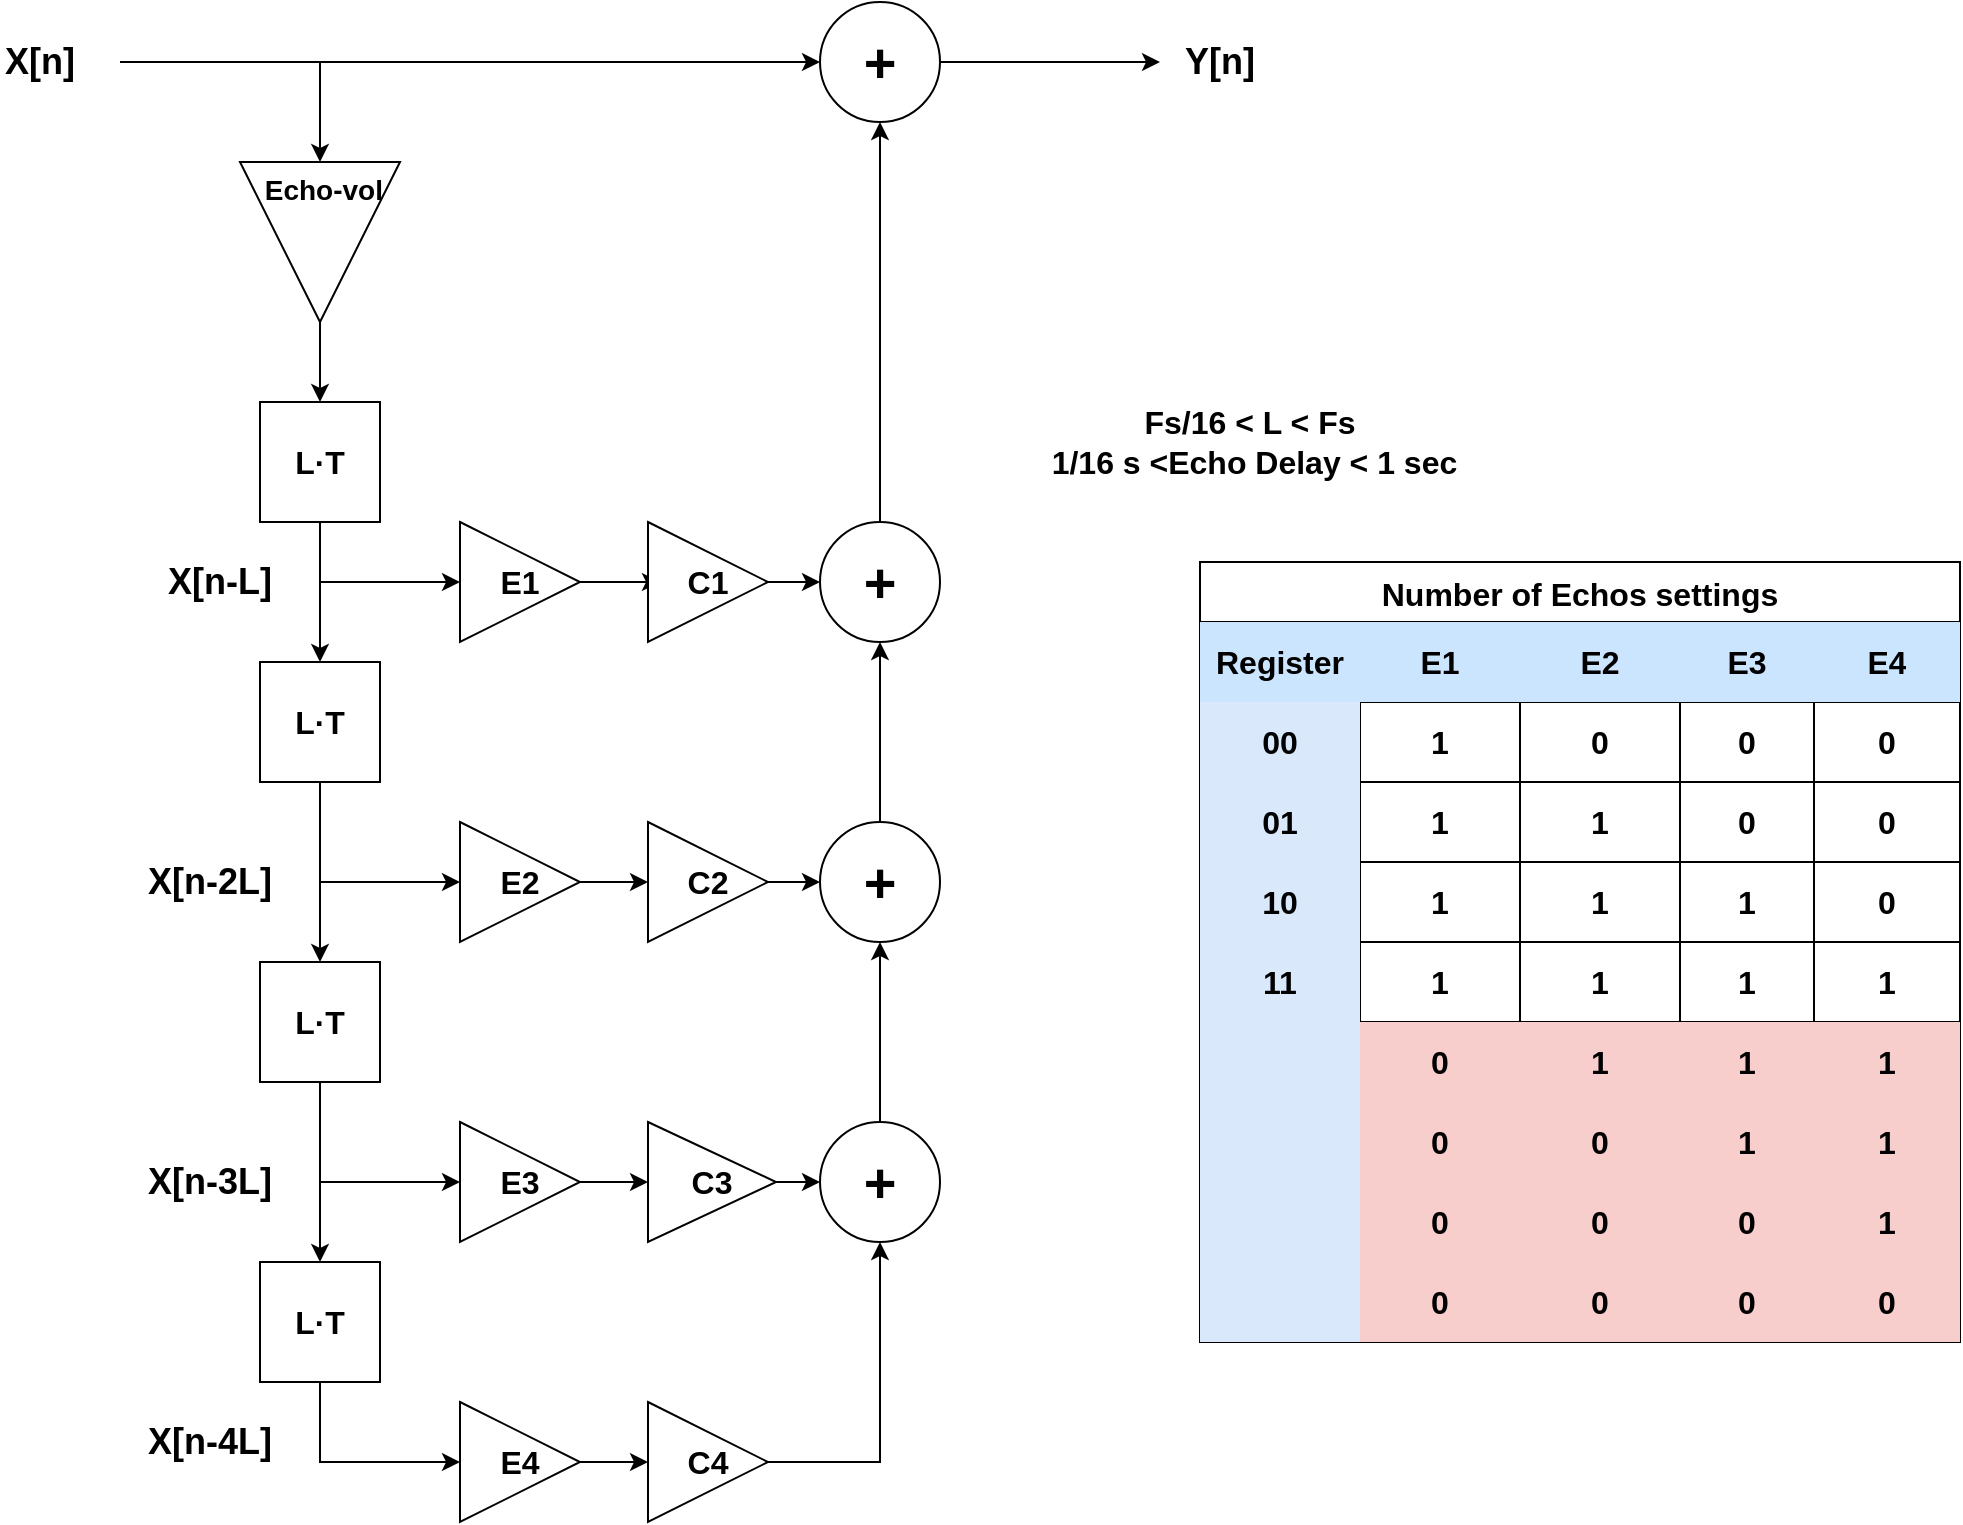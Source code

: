 <mxfile version="15.3.1" type="device"><diagram id="VnIHIbJdNDlb5q28wjiS" name="Page-1"><mxGraphModel dx="1550" dy="867" grid="1" gridSize="10" guides="1" tooltips="1" connect="1" arrows="1" fold="1" page="1" pageScale="1" pageWidth="827" pageHeight="1169" math="0" shadow="0"><root><mxCell id="0"/><mxCell id="1" parent="0"/><mxCell id="Xp1Jl2fDRsOg9faQuL6r-22" style="edgeStyle=orthogonalEdgeStyle;rounded=0;orthogonalLoop=1;jettySize=auto;html=1;exitX=0.5;exitY=1;exitDx=0;exitDy=0;entryX=0.5;entryY=0;entryDx=0;entryDy=0;" parent="1" source="Xp1Jl2fDRsOg9faQuL6r-1" target="Xp1Jl2fDRsOg9faQuL6r-8" edge="1"><mxGeometry relative="1" as="geometry"/></mxCell><mxCell id="Xp1Jl2fDRsOg9faQuL6r-1" value="&lt;b&gt;&lt;font style=&quot;font-size: 16px&quot;&gt;L·T&lt;/font&gt;&lt;/b&gt;" style="rounded=0;whiteSpace=wrap;html=1;" parent="1" vertex="1"><mxGeometry x="160" y="230" width="60" height="60" as="geometry"/></mxCell><mxCell id="Xp1Jl2fDRsOg9faQuL6r-39" style="edgeStyle=orthogonalEdgeStyle;rounded=0;orthogonalLoop=1;jettySize=auto;html=1;exitX=0.5;exitY=0;exitDx=0;exitDy=0;entryX=0.5;entryY=1;entryDx=0;entryDy=0;" parent="1" source="Xp1Jl2fDRsOg9faQuL6r-2" target="Xp1Jl2fDRsOg9faQuL6r-34" edge="1"><mxGeometry relative="1" as="geometry"/></mxCell><mxCell id="Xp1Jl2fDRsOg9faQuL6r-2" value="&lt;font style=&quot;font-size: 28px&quot;&gt;&lt;b&gt;+&lt;/b&gt;&lt;/font&gt;" style="ellipse;whiteSpace=wrap;html=1;aspect=fixed;" parent="1" vertex="1"><mxGeometry x="440" y="290" width="60" height="60" as="geometry"/></mxCell><mxCell id="Xp1Jl2fDRsOg9faQuL6r-6" style="edgeStyle=orthogonalEdgeStyle;rounded=0;orthogonalLoop=1;jettySize=auto;html=1;exitX=1;exitY=0.5;exitDx=0;exitDy=0;entryX=0.1;entryY=0.5;entryDx=0;entryDy=0;entryPerimeter=0;" parent="1" source="Xp1Jl2fDRsOg9faQuL6r-3" target="Xp1Jl2fDRsOg9faQuL6r-355" edge="1"><mxGeometry relative="1" as="geometry"/></mxCell><mxCell id="Xp1Jl2fDRsOg9faQuL6r-3" value="&lt;b&gt;&lt;font style=&quot;font-size: 16px&quot;&gt;E1&lt;/font&gt;&lt;/b&gt;" style="triangle;whiteSpace=wrap;html=1;" parent="1" vertex="1"><mxGeometry x="260" y="290" width="60" height="60" as="geometry"/></mxCell><mxCell id="Xp1Jl2fDRsOg9faQuL6r-26" style="edgeStyle=orthogonalEdgeStyle;rounded=0;orthogonalLoop=1;jettySize=auto;html=1;exitX=1;exitY=0.5;exitDx=0;exitDy=0;entryX=0.5;entryY=0;entryDx=0;entryDy=0;" parent="1" source="Xp1Jl2fDRsOg9faQuL6r-4" target="Xp1Jl2fDRsOg9faQuL6r-1" edge="1"><mxGeometry relative="1" as="geometry"/></mxCell><mxCell id="Xp1Jl2fDRsOg9faQuL6r-4" value="&lt;b&gt;&lt;font style=&quot;font-size: 14px&quot;&gt;&amp;nbsp;Echo-vol&lt;/font&gt;&lt;/b&gt;" style="triangle;whiteSpace=wrap;html=1;direction=south;labelPosition=center;verticalLabelPosition=top;align=center;verticalAlign=bottom;spacingTop=0;spacing=-23;" parent="1" vertex="1"><mxGeometry x="150" y="110" width="80" height="80" as="geometry"/></mxCell><mxCell id="Xp1Jl2fDRsOg9faQuL6r-23" style="edgeStyle=orthogonalEdgeStyle;rounded=0;orthogonalLoop=1;jettySize=auto;html=1;entryX=0.5;entryY=0;entryDx=0;entryDy=0;" parent="1" source="Xp1Jl2fDRsOg9faQuL6r-8" target="Xp1Jl2fDRsOg9faQuL6r-13" edge="1"><mxGeometry relative="1" as="geometry"/></mxCell><mxCell id="Xp1Jl2fDRsOg9faQuL6r-8" value="&lt;b&gt;&lt;font style=&quot;font-size: 16px&quot;&gt;L·T&lt;/font&gt;&lt;/b&gt;" style="rounded=0;whiteSpace=wrap;html=1;" parent="1" vertex="1"><mxGeometry x="160" y="360" width="60" height="60" as="geometry"/></mxCell><mxCell id="Xp1Jl2fDRsOg9faQuL6r-33" style="edgeStyle=orthogonalEdgeStyle;rounded=0;orthogonalLoop=1;jettySize=auto;html=1;exitX=0.5;exitY=0;exitDx=0;exitDy=0;entryX=0.5;entryY=1;entryDx=0;entryDy=0;" parent="1" source="Xp1Jl2fDRsOg9faQuL6r-9" target="Xp1Jl2fDRsOg9faQuL6r-2" edge="1"><mxGeometry relative="1" as="geometry"/></mxCell><mxCell id="Xp1Jl2fDRsOg9faQuL6r-9" value="&lt;font style=&quot;font-size: 28px&quot;&gt;&lt;b&gt;+&lt;/b&gt;&lt;/font&gt;" style="ellipse;whiteSpace=wrap;html=1;aspect=fixed;" parent="1" vertex="1"><mxGeometry x="440" y="440" width="60" height="60" as="geometry"/></mxCell><mxCell id="Xp1Jl2fDRsOg9faQuL6r-24" style="edgeStyle=orthogonalEdgeStyle;rounded=0;orthogonalLoop=1;jettySize=auto;html=1;" parent="1" source="Xp1Jl2fDRsOg9faQuL6r-13" target="Xp1Jl2fDRsOg9faQuL6r-18" edge="1"><mxGeometry relative="1" as="geometry"/></mxCell><mxCell id="Xp1Jl2fDRsOg9faQuL6r-13" value="&lt;b&gt;&lt;font style=&quot;font-size: 16px&quot;&gt;L·T&lt;/font&gt;&lt;/b&gt;" style="rounded=0;whiteSpace=wrap;html=1;" parent="1" vertex="1"><mxGeometry x="160" y="510" width="60" height="60" as="geometry"/></mxCell><mxCell id="Xp1Jl2fDRsOg9faQuL6r-32" style="edgeStyle=orthogonalEdgeStyle;rounded=0;orthogonalLoop=1;jettySize=auto;html=1;exitX=0.5;exitY=0;exitDx=0;exitDy=0;entryX=0.5;entryY=1;entryDx=0;entryDy=0;" parent="1" source="Xp1Jl2fDRsOg9faQuL6r-14" target="Xp1Jl2fDRsOg9faQuL6r-9" edge="1"><mxGeometry relative="1" as="geometry"/></mxCell><mxCell id="Xp1Jl2fDRsOg9faQuL6r-14" value="&lt;font style=&quot;font-size: 28px&quot;&gt;&lt;b&gt;+&lt;/b&gt;&lt;/font&gt;" style="ellipse;whiteSpace=wrap;html=1;aspect=fixed;" parent="1" vertex="1"><mxGeometry x="440" y="590" width="60" height="60" as="geometry"/></mxCell><mxCell id="Xp1Jl2fDRsOg9faQuL6r-18" value="&lt;b&gt;&lt;font style=&quot;font-size: 16px&quot;&gt;L·T&lt;/font&gt;&lt;/b&gt;" style="rounded=0;whiteSpace=wrap;html=1;" parent="1" vertex="1"><mxGeometry x="160" y="660" width="60" height="60" as="geometry"/></mxCell><mxCell id="Xp1Jl2fDRsOg9faQuL6r-366" value="" style="edgeStyle=orthogonalEdgeStyle;rounded=0;orthogonalLoop=1;jettySize=auto;html=1;fontSize=16;" parent="1" source="Xp1Jl2fDRsOg9faQuL6r-21" target="Xp1Jl2fDRsOg9faQuL6r-365" edge="1"><mxGeometry relative="1" as="geometry"/></mxCell><mxCell id="Xp1Jl2fDRsOg9faQuL6r-21" value="&lt;b&gt;&lt;font style=&quot;font-size: 16px&quot;&gt;E4&lt;/font&gt;&lt;/b&gt;" style="triangle;whiteSpace=wrap;html=1;" parent="1" vertex="1"><mxGeometry x="260" y="730" width="60" height="60" as="geometry"/></mxCell><mxCell id="Xp1Jl2fDRsOg9faQuL6r-27" value="" style="endArrow=classic;html=1;entryX=0;entryY=0.5;entryDx=0;entryDy=0;" parent="1" target="Xp1Jl2fDRsOg9faQuL6r-3" edge="1"><mxGeometry width="50" height="50" relative="1" as="geometry"><mxPoint x="190" y="320" as="sourcePoint"/><mxPoint x="280" y="310" as="targetPoint"/></mxGeometry></mxCell><mxCell id="Xp1Jl2fDRsOg9faQuL6r-28" value="" style="endArrow=classic;html=1;entryX=0;entryY=0.5;entryDx=0;entryDy=0;startArrow=none;" parent="1" source="Xp1Jl2fDRsOg9faQuL6r-11" edge="1"><mxGeometry width="50" height="50" relative="1" as="geometry"><mxPoint x="190" y="469.5" as="sourcePoint"/><mxPoint x="300" y="469.5" as="targetPoint"/></mxGeometry></mxCell><mxCell id="Xp1Jl2fDRsOg9faQuL6r-29" value="" style="endArrow=classic;html=1;entryX=0;entryY=0.5;entryDx=0;entryDy=0;startArrow=none;" parent="1" source="Xp1Jl2fDRsOg9faQuL6r-16" edge="1"><mxGeometry width="50" height="50" relative="1" as="geometry"><mxPoint x="190" y="619.5" as="sourcePoint"/><mxPoint x="300" y="619.5" as="targetPoint"/></mxGeometry></mxCell><mxCell id="Xp1Jl2fDRsOg9faQuL6r-30" value="" style="endArrow=classic;html=1;entryX=0;entryY=0.5;entryDx=0;entryDy=0;exitX=0.5;exitY=1;exitDx=0;exitDy=0;rounded=0;" parent="1" source="Xp1Jl2fDRsOg9faQuL6r-18" target="Xp1Jl2fDRsOg9faQuL6r-21" edge="1"><mxGeometry width="50" height="50" relative="1" as="geometry"><mxPoint x="190" y="730" as="sourcePoint"/><mxPoint x="300" y="760" as="targetPoint"/><Array as="points"><mxPoint x="190" y="760"/></Array></mxGeometry></mxCell><mxCell id="Xp1Jl2fDRsOg9faQuL6r-40" style="edgeStyle=orthogonalEdgeStyle;rounded=0;orthogonalLoop=1;jettySize=auto;html=1;exitX=1;exitY=0.5;exitDx=0;exitDy=0;" parent="1" source="Xp1Jl2fDRsOg9faQuL6r-34" edge="1"><mxGeometry relative="1" as="geometry"><mxPoint x="610" y="60" as="targetPoint"/></mxGeometry></mxCell><mxCell id="Xp1Jl2fDRsOg9faQuL6r-34" value="&lt;font style=&quot;font-size: 28px&quot;&gt;&lt;b&gt;+&lt;/b&gt;&lt;/font&gt;" style="ellipse;whiteSpace=wrap;html=1;aspect=fixed;" parent="1" vertex="1"><mxGeometry x="440" y="30" width="60" height="60" as="geometry"/></mxCell><mxCell id="Xp1Jl2fDRsOg9faQuL6r-35" value="" style="endArrow=classic;html=1;entryX=0;entryY=0.5;entryDx=0;entryDy=0;" parent="1" target="Xp1Jl2fDRsOg9faQuL6r-34" edge="1"><mxGeometry width="50" height="50" relative="1" as="geometry"><mxPoint x="90" y="60" as="sourcePoint"/><mxPoint x="130" y="60" as="targetPoint"/></mxGeometry></mxCell><mxCell id="Xp1Jl2fDRsOg9faQuL6r-36" value="&lt;b&gt;&lt;font style=&quot;font-size: 18px&quot;&gt;X[n]&lt;/font&gt;&lt;/b&gt;" style="text;html=1;strokeColor=none;fillColor=none;align=center;verticalAlign=middle;whiteSpace=wrap;rounded=0;" parent="1" vertex="1"><mxGeometry x="30" y="50" width="40" height="20" as="geometry"/></mxCell><mxCell id="Xp1Jl2fDRsOg9faQuL6r-38" value="" style="endArrow=classic;html=1;" parent="1" target="Xp1Jl2fDRsOg9faQuL6r-4" edge="1"><mxGeometry width="50" height="50" relative="1" as="geometry"><mxPoint x="190" y="60" as="sourcePoint"/><mxPoint x="440" y="320" as="targetPoint"/></mxGeometry></mxCell><mxCell id="Xp1Jl2fDRsOg9faQuL6r-41" value="&lt;b&gt;&lt;font style=&quot;font-size: 18px&quot;&gt;Y[n]&lt;/font&gt;&lt;/b&gt;" style="text;html=1;strokeColor=none;fillColor=none;align=center;verticalAlign=middle;whiteSpace=wrap;rounded=0;" parent="1" vertex="1"><mxGeometry x="620" y="50" width="40" height="20" as="geometry"/></mxCell><mxCell id="Xp1Jl2fDRsOg9faQuL6r-42" value="&lt;b&gt;&lt;font style=&quot;font-size: 18px&quot;&gt;X[n-L]&lt;/font&gt;&lt;/b&gt;" style="text;html=1;strokeColor=none;fillColor=none;align=center;verticalAlign=middle;whiteSpace=wrap;rounded=0;" parent="1" vertex="1"><mxGeometry x="110" y="310" width="60" height="20" as="geometry"/></mxCell><mxCell id="Xp1Jl2fDRsOg9faQuL6r-43" value="&lt;b&gt;&lt;font style=&quot;font-size: 18px&quot;&gt;X[n-2L]&lt;/font&gt;&lt;/b&gt;" style="text;html=1;strokeColor=none;fillColor=none;align=center;verticalAlign=middle;whiteSpace=wrap;rounded=0;" parent="1" vertex="1"><mxGeometry x="100" y="460" width="70" height="20" as="geometry"/></mxCell><mxCell id="Xp1Jl2fDRsOg9faQuL6r-44" value="&lt;b&gt;&lt;font style=&quot;font-size: 18px&quot;&gt;X[n-3L]&lt;/font&gt;&lt;/b&gt;" style="text;html=1;strokeColor=none;fillColor=none;align=center;verticalAlign=middle;whiteSpace=wrap;rounded=0;" parent="1" vertex="1"><mxGeometry x="100" y="610" width="70" height="20" as="geometry"/></mxCell><mxCell id="Xp1Jl2fDRsOg9faQuL6r-45" value="&lt;b&gt;&lt;font style=&quot;font-size: 18px&quot;&gt;X[n-4L]&lt;/font&gt;&lt;/b&gt;" style="text;html=1;strokeColor=none;fillColor=none;align=center;verticalAlign=middle;whiteSpace=wrap;rounded=0;" parent="1" vertex="1"><mxGeometry x="100" y="740" width="70" height="20" as="geometry"/></mxCell><mxCell id="Xp1Jl2fDRsOg9faQuL6r-48" value="&lt;b style=&quot;font-size: 16px&quot;&gt;Fs/16 &amp;lt; L &amp;lt; Fs&lt;br&gt;&amp;nbsp;1/16 s &amp;lt;Echo Delay &amp;lt; 1 sec&lt;br&gt;&lt;/b&gt;" style="text;html=1;strokeColor=none;fillColor=none;align=center;verticalAlign=middle;whiteSpace=wrap;rounded=0;fontSize=16;" parent="1" vertex="1"><mxGeometry x="500" y="220" width="310" height="60" as="geometry"/></mxCell><mxCell id="Xp1Jl2fDRsOg9faQuL6r-76" value="Number of Echos settings" style="shape=table;startSize=30;container=1;collapsible=0;childLayout=tableLayout;fontStyle=1;align=center;pointerEvents=1;fontSize=16;" parent="1" vertex="1"><mxGeometry x="630" y="310" width="380" height="390" as="geometry"/></mxCell><mxCell id="Xp1Jl2fDRsOg9faQuL6r-77" value="" style="shape=partialRectangle;html=1;whiteSpace=wrap;collapsible=0;dropTarget=0;pointerEvents=0;fillColor=none;top=0;left=0;bottom=0;right=0;points=[[0,0.5],[1,0.5]];portConstraint=eastwest;" parent="Xp1Jl2fDRsOg9faQuL6r-76" vertex="1"><mxGeometry y="30" width="380" height="40" as="geometry"/></mxCell><mxCell id="Xp1Jl2fDRsOg9faQuL6r-78" value="Register" style="shape=partialRectangle;html=1;whiteSpace=wrap;connectable=0;fillColor=#CCE5FF;top=0;left=0;bottom=0;right=0;overflow=hidden;pointerEvents=1;strokeColor=#6c8ebf;fontSize=16;fontStyle=1" parent="Xp1Jl2fDRsOg9faQuL6r-77" vertex="1"><mxGeometry width="80" height="40" as="geometry"><mxRectangle width="80" height="40" as="alternateBounds"/></mxGeometry></mxCell><mxCell id="Xp1Jl2fDRsOg9faQuL6r-92" value="E1" style="shape=partialRectangle;html=1;whiteSpace=wrap;connectable=0;fillColor=#CCE5FF;top=0;left=0;bottom=0;right=0;overflow=hidden;pointerEvents=1;strokeColor=#1A1A1A;fontSize=16;fontStyle=1" parent="Xp1Jl2fDRsOg9faQuL6r-77" vertex="1"><mxGeometry x="80" width="80" height="40" as="geometry"><mxRectangle width="80" height="40" as="alternateBounds"/></mxGeometry></mxCell><mxCell id="Xp1Jl2fDRsOg9faQuL6r-89" value="E2" style="shape=partialRectangle;html=1;whiteSpace=wrap;connectable=0;fillColor=#CCE5FF;top=0;left=0;bottom=0;right=0;overflow=hidden;pointerEvents=1;strokeColor=#6c8ebf;fontSize=16;fontStyle=1" parent="Xp1Jl2fDRsOg9faQuL6r-77" vertex="1"><mxGeometry x="160" width="80" height="40" as="geometry"><mxRectangle width="80" height="40" as="alternateBounds"/></mxGeometry></mxCell><mxCell id="Xp1Jl2fDRsOg9faQuL6r-79" value="E3" style="shape=partialRectangle;html=1;whiteSpace=wrap;connectable=0;fillColor=#CCE5FF;top=0;left=0;bottom=0;right=0;overflow=hidden;pointerEvents=1;strokeColor=#6c8ebf;fontSize=16;fontStyle=1" parent="Xp1Jl2fDRsOg9faQuL6r-77" vertex="1"><mxGeometry x="240" width="67" height="40" as="geometry"><mxRectangle width="67" height="40" as="alternateBounds"/></mxGeometry></mxCell><mxCell id="Xp1Jl2fDRsOg9faQuL6r-80" value="E4" style="shape=partialRectangle;html=1;whiteSpace=wrap;connectable=0;fillColor=#CCE5FF;top=0;left=0;bottom=0;right=0;overflow=hidden;pointerEvents=1;strokeColor=#6c8ebf;fontSize=16;fontStyle=1" parent="Xp1Jl2fDRsOg9faQuL6r-77" vertex="1"><mxGeometry x="307" width="73" height="40" as="geometry"><mxRectangle width="73" height="40" as="alternateBounds"/></mxGeometry></mxCell><mxCell id="Xp1Jl2fDRsOg9faQuL6r-81" value="" style="shape=partialRectangle;html=1;whiteSpace=wrap;collapsible=0;dropTarget=0;pointerEvents=0;fillColor=none;top=0;left=0;bottom=0;right=0;points=[[0,0.5],[1,0.5]];portConstraint=eastwest;" parent="Xp1Jl2fDRsOg9faQuL6r-76" vertex="1"><mxGeometry y="70" width="380" height="40" as="geometry"/></mxCell><mxCell id="Xp1Jl2fDRsOg9faQuL6r-82" value="00" style="shape=partialRectangle;html=1;whiteSpace=wrap;connectable=0;fillColor=#dae8fc;top=0;left=0;bottom=0;right=0;overflow=hidden;pointerEvents=1;fontStyle=1;fontSize=16;strokeColor=#6c8ebf;" parent="Xp1Jl2fDRsOg9faQuL6r-81" vertex="1"><mxGeometry width="80" height="40" as="geometry"><mxRectangle width="80" height="40" as="alternateBounds"/></mxGeometry></mxCell><mxCell id="Xp1Jl2fDRsOg9faQuL6r-93" value="1" style="shape=partialRectangle;html=1;whiteSpace=wrap;connectable=0;fillColor=none;top=0;left=0;bottom=0;right=0;overflow=hidden;pointerEvents=1;fontStyle=1;fontSize=16;" parent="Xp1Jl2fDRsOg9faQuL6r-81" vertex="1"><mxGeometry x="80" width="80" height="40" as="geometry"><mxRectangle width="80" height="40" as="alternateBounds"/></mxGeometry></mxCell><mxCell id="Xp1Jl2fDRsOg9faQuL6r-90" value="0" style="shape=partialRectangle;html=1;whiteSpace=wrap;connectable=0;fillColor=none;top=0;left=0;bottom=0;right=0;overflow=hidden;pointerEvents=1;fontStyle=1;fontSize=16;" parent="Xp1Jl2fDRsOg9faQuL6r-81" vertex="1"><mxGeometry x="160" width="80" height="40" as="geometry"><mxRectangle width="80" height="40" as="alternateBounds"/></mxGeometry></mxCell><mxCell id="Xp1Jl2fDRsOg9faQuL6r-83" value="0" style="shape=partialRectangle;html=1;whiteSpace=wrap;connectable=0;fillColor=none;top=0;left=0;bottom=0;right=0;overflow=hidden;pointerEvents=1;fontStyle=1;fontSize=16;" parent="Xp1Jl2fDRsOg9faQuL6r-81" vertex="1"><mxGeometry x="240" width="67" height="40" as="geometry"><mxRectangle width="67" height="40" as="alternateBounds"/></mxGeometry></mxCell><mxCell id="Xp1Jl2fDRsOg9faQuL6r-84" value="0" style="shape=partialRectangle;html=1;whiteSpace=wrap;connectable=0;fillColor=none;top=0;left=0;bottom=0;right=0;overflow=hidden;pointerEvents=1;fontStyle=1;fontSize=16;" parent="Xp1Jl2fDRsOg9faQuL6r-81" vertex="1"><mxGeometry x="307" width="73" height="40" as="geometry"><mxRectangle width="73" height="40" as="alternateBounds"/></mxGeometry></mxCell><mxCell id="Xp1Jl2fDRsOg9faQuL6r-85" value="" style="shape=partialRectangle;html=1;whiteSpace=wrap;collapsible=0;dropTarget=0;pointerEvents=0;fillColor=none;top=0;left=0;bottom=0;right=0;points=[[0,0.5],[1,0.5]];portConstraint=eastwest;" parent="Xp1Jl2fDRsOg9faQuL6r-76" vertex="1"><mxGeometry y="110" width="380" height="40" as="geometry"/></mxCell><mxCell id="Xp1Jl2fDRsOg9faQuL6r-86" value="01" style="shape=partialRectangle;html=1;whiteSpace=wrap;connectable=0;fillColor=#dae8fc;top=0;left=0;bottom=0;right=0;overflow=hidden;pointerEvents=1;fontSize=16;fontStyle=1;strokeColor=#6c8ebf;" parent="Xp1Jl2fDRsOg9faQuL6r-85" vertex="1"><mxGeometry width="80" height="40" as="geometry"><mxRectangle width="80" height="40" as="alternateBounds"/></mxGeometry></mxCell><mxCell id="Xp1Jl2fDRsOg9faQuL6r-94" value="1" style="shape=partialRectangle;html=1;whiteSpace=wrap;connectable=0;fillColor=none;top=0;left=0;bottom=0;right=0;overflow=hidden;pointerEvents=1;fontSize=16;fontStyle=1" parent="Xp1Jl2fDRsOg9faQuL6r-85" vertex="1"><mxGeometry x="80" width="80" height="40" as="geometry"><mxRectangle width="80" height="40" as="alternateBounds"/></mxGeometry></mxCell><mxCell id="Xp1Jl2fDRsOg9faQuL6r-91" value="1" style="shape=partialRectangle;html=1;whiteSpace=wrap;connectable=0;fillColor=none;top=0;left=0;bottom=0;right=0;overflow=hidden;pointerEvents=1;fontSize=16;fontStyle=1" parent="Xp1Jl2fDRsOg9faQuL6r-85" vertex="1"><mxGeometry x="160" width="80" height="40" as="geometry"><mxRectangle width="80" height="40" as="alternateBounds"/></mxGeometry></mxCell><mxCell id="Xp1Jl2fDRsOg9faQuL6r-87" value="0" style="shape=partialRectangle;html=1;whiteSpace=wrap;connectable=0;fillColor=none;top=0;left=0;bottom=0;right=0;overflow=hidden;pointerEvents=1;fontSize=16;fontStyle=1" parent="Xp1Jl2fDRsOg9faQuL6r-85" vertex="1"><mxGeometry x="240" width="67" height="40" as="geometry"><mxRectangle width="67" height="40" as="alternateBounds"/></mxGeometry></mxCell><mxCell id="Xp1Jl2fDRsOg9faQuL6r-88" value="0" style="shape=partialRectangle;html=1;whiteSpace=wrap;connectable=0;fillColor=none;top=0;left=0;bottom=0;right=0;overflow=hidden;pointerEvents=1;fontSize=16;fontStyle=1" parent="Xp1Jl2fDRsOg9faQuL6r-85" vertex="1"><mxGeometry x="307" width="73" height="40" as="geometry"><mxRectangle width="73" height="40" as="alternateBounds"/></mxGeometry></mxCell><mxCell id="Xp1Jl2fDRsOg9faQuL6r-101" style="shape=partialRectangle;html=1;whiteSpace=wrap;collapsible=0;dropTarget=0;pointerEvents=0;fillColor=none;top=0;left=0;bottom=0;right=0;points=[[0,0.5],[1,0.5]];portConstraint=eastwest;" parent="Xp1Jl2fDRsOg9faQuL6r-76" vertex="1"><mxGeometry y="150" width="380" height="40" as="geometry"/></mxCell><mxCell id="Xp1Jl2fDRsOg9faQuL6r-102" value="10" style="shape=partialRectangle;html=1;whiteSpace=wrap;connectable=0;fillColor=#dae8fc;top=0;left=0;bottom=0;right=0;overflow=hidden;pointerEvents=1;fontSize=16;fontStyle=1;strokeColor=#6c8ebf;" parent="Xp1Jl2fDRsOg9faQuL6r-101" vertex="1"><mxGeometry width="80" height="40" as="geometry"><mxRectangle width="80" height="40" as="alternateBounds"/></mxGeometry></mxCell><mxCell id="Xp1Jl2fDRsOg9faQuL6r-103" value="1" style="shape=partialRectangle;html=1;whiteSpace=wrap;connectable=0;fillColor=none;top=0;left=0;bottom=0;right=0;overflow=hidden;pointerEvents=1;fontSize=16;fontStyle=1" parent="Xp1Jl2fDRsOg9faQuL6r-101" vertex="1"><mxGeometry x="80" width="80" height="40" as="geometry"><mxRectangle width="80" height="40" as="alternateBounds"/></mxGeometry></mxCell><mxCell id="Xp1Jl2fDRsOg9faQuL6r-104" value="1" style="shape=partialRectangle;html=1;whiteSpace=wrap;connectable=0;fillColor=none;top=0;left=0;bottom=0;right=0;overflow=hidden;pointerEvents=1;fontSize=16;fontStyle=1" parent="Xp1Jl2fDRsOg9faQuL6r-101" vertex="1"><mxGeometry x="160" width="80" height="40" as="geometry"><mxRectangle width="80" height="40" as="alternateBounds"/></mxGeometry></mxCell><mxCell id="Xp1Jl2fDRsOg9faQuL6r-105" value="1" style="shape=partialRectangle;html=1;whiteSpace=wrap;connectable=0;fillColor=none;top=0;left=0;bottom=0;right=0;overflow=hidden;pointerEvents=1;fontSize=16;fontStyle=1" parent="Xp1Jl2fDRsOg9faQuL6r-101" vertex="1"><mxGeometry x="240" width="67" height="40" as="geometry"><mxRectangle width="67" height="40" as="alternateBounds"/></mxGeometry></mxCell><mxCell id="Xp1Jl2fDRsOg9faQuL6r-106" value="0" style="shape=partialRectangle;html=1;whiteSpace=wrap;connectable=0;fillColor=none;top=0;left=0;bottom=0;right=0;overflow=hidden;pointerEvents=1;fontSize=16;fontStyle=1" parent="Xp1Jl2fDRsOg9faQuL6r-101" vertex="1"><mxGeometry x="307" width="73" height="40" as="geometry"><mxRectangle width="73" height="40" as="alternateBounds"/></mxGeometry></mxCell><mxCell id="Xp1Jl2fDRsOg9faQuL6r-107" style="shape=partialRectangle;html=1;whiteSpace=wrap;collapsible=0;dropTarget=0;pointerEvents=0;fillColor=none;top=0;left=0;bottom=0;right=0;points=[[0,0.5],[1,0.5]];portConstraint=eastwest;" parent="Xp1Jl2fDRsOg9faQuL6r-76" vertex="1"><mxGeometry y="190" width="380" height="40" as="geometry"/></mxCell><mxCell id="Xp1Jl2fDRsOg9faQuL6r-108" value="11" style="shape=partialRectangle;html=1;whiteSpace=wrap;connectable=0;fillColor=#dae8fc;top=0;left=0;bottom=0;right=0;overflow=hidden;pointerEvents=1;fontSize=16;fontStyle=1;strokeColor=#6c8ebf;" parent="Xp1Jl2fDRsOg9faQuL6r-107" vertex="1"><mxGeometry width="80" height="40" as="geometry"><mxRectangle width="80" height="40" as="alternateBounds"/></mxGeometry></mxCell><mxCell id="Xp1Jl2fDRsOg9faQuL6r-109" value="1" style="shape=partialRectangle;html=1;whiteSpace=wrap;connectable=0;fillColor=none;top=0;left=0;bottom=0;right=0;overflow=hidden;pointerEvents=1;fontSize=16;fontStyle=1" parent="Xp1Jl2fDRsOg9faQuL6r-107" vertex="1"><mxGeometry x="80" width="80" height="40" as="geometry"><mxRectangle width="80" height="40" as="alternateBounds"/></mxGeometry></mxCell><mxCell id="Xp1Jl2fDRsOg9faQuL6r-110" value="1" style="shape=partialRectangle;html=1;whiteSpace=wrap;connectable=0;fillColor=none;top=0;left=0;bottom=0;right=0;overflow=hidden;pointerEvents=1;fontSize=16;fontStyle=1" parent="Xp1Jl2fDRsOg9faQuL6r-107" vertex="1"><mxGeometry x="160" width="80" height="40" as="geometry"><mxRectangle width="80" height="40" as="alternateBounds"/></mxGeometry></mxCell><mxCell id="Xp1Jl2fDRsOg9faQuL6r-111" value="1" style="shape=partialRectangle;html=1;whiteSpace=wrap;connectable=0;fillColor=none;top=0;left=0;bottom=0;right=0;overflow=hidden;pointerEvents=1;fontSize=16;fontStyle=1" parent="Xp1Jl2fDRsOg9faQuL6r-107" vertex="1"><mxGeometry x="240" width="67" height="40" as="geometry"><mxRectangle width="67" height="40" as="alternateBounds"/></mxGeometry></mxCell><mxCell id="Xp1Jl2fDRsOg9faQuL6r-112" value="1" style="shape=partialRectangle;html=1;whiteSpace=wrap;connectable=0;fillColor=none;top=0;left=0;bottom=0;right=0;overflow=hidden;pointerEvents=1;fontSize=16;fontStyle=1" parent="Xp1Jl2fDRsOg9faQuL6r-107" vertex="1"><mxGeometry x="307" width="73" height="40" as="geometry"><mxRectangle width="73" height="40" as="alternateBounds"/></mxGeometry></mxCell><mxCell id="Xp1Jl2fDRsOg9faQuL6r-388" style="shape=partialRectangle;html=1;whiteSpace=wrap;collapsible=0;dropTarget=0;pointerEvents=0;fillColor=none;top=0;left=0;bottom=0;right=0;points=[[0,0.5],[1,0.5]];portConstraint=eastwest;" parent="Xp1Jl2fDRsOg9faQuL6r-76" vertex="1"><mxGeometry y="230" width="380" height="40" as="geometry"/></mxCell><mxCell id="Xp1Jl2fDRsOg9faQuL6r-389" value="" style="shape=partialRectangle;html=1;whiteSpace=wrap;connectable=0;fillColor=#dae8fc;top=0;left=0;bottom=0;right=0;overflow=hidden;pointerEvents=1;fontSize=16;fontStyle=1;strokeColor=#6c8ebf;" parent="Xp1Jl2fDRsOg9faQuL6r-388" vertex="1"><mxGeometry width="80" height="40" as="geometry"><mxRectangle width="80" height="40" as="alternateBounds"/></mxGeometry></mxCell><mxCell id="Xp1Jl2fDRsOg9faQuL6r-390" value="0" style="shape=partialRectangle;html=1;whiteSpace=wrap;connectable=0;fillColor=#f8cecc;top=0;left=0;bottom=0;right=0;overflow=hidden;pointerEvents=1;fontSize=16;fontStyle=1;strokeColor=#b85450;" parent="Xp1Jl2fDRsOg9faQuL6r-388" vertex="1"><mxGeometry x="80" width="80" height="40" as="geometry"><mxRectangle width="80" height="40" as="alternateBounds"/></mxGeometry></mxCell><mxCell id="Xp1Jl2fDRsOg9faQuL6r-391" value="1" style="shape=partialRectangle;html=1;whiteSpace=wrap;connectable=0;fillColor=#f8cecc;top=0;left=0;bottom=0;right=0;overflow=hidden;pointerEvents=1;fontSize=16;fontStyle=1;strokeColor=#b85450;" parent="Xp1Jl2fDRsOg9faQuL6r-388" vertex="1"><mxGeometry x="160" width="80" height="40" as="geometry"><mxRectangle width="80" height="40" as="alternateBounds"/></mxGeometry></mxCell><mxCell id="Xp1Jl2fDRsOg9faQuL6r-392" value="1" style="shape=partialRectangle;html=1;whiteSpace=wrap;connectable=0;fillColor=#f8cecc;top=0;left=0;bottom=0;right=0;overflow=hidden;pointerEvents=1;fontSize=16;fontStyle=1;strokeColor=#b85450;" parent="Xp1Jl2fDRsOg9faQuL6r-388" vertex="1"><mxGeometry x="240" width="67" height="40" as="geometry"><mxRectangle width="67" height="40" as="alternateBounds"/></mxGeometry></mxCell><mxCell id="Xp1Jl2fDRsOg9faQuL6r-393" value="1" style="shape=partialRectangle;html=1;whiteSpace=wrap;connectable=0;fillColor=#f8cecc;top=0;left=0;bottom=0;right=0;overflow=hidden;pointerEvents=1;fontSize=16;fontStyle=1;strokeColor=#b85450;" parent="Xp1Jl2fDRsOg9faQuL6r-388" vertex="1"><mxGeometry x="307" width="73" height="40" as="geometry"><mxRectangle width="73" height="40" as="alternateBounds"/></mxGeometry></mxCell><mxCell id="Xp1Jl2fDRsOg9faQuL6r-382" style="shape=partialRectangle;html=1;whiteSpace=wrap;collapsible=0;dropTarget=0;pointerEvents=0;fillColor=none;top=0;left=0;bottom=0;right=0;points=[[0,0.5],[1,0.5]];portConstraint=eastwest;" parent="Xp1Jl2fDRsOg9faQuL6r-76" vertex="1"><mxGeometry y="270" width="380" height="40" as="geometry"/></mxCell><mxCell id="Xp1Jl2fDRsOg9faQuL6r-383" style="shape=partialRectangle;html=1;whiteSpace=wrap;connectable=0;fillColor=#dae8fc;top=0;left=0;bottom=0;right=0;overflow=hidden;pointerEvents=1;fontSize=16;fontStyle=1;strokeColor=#6c8ebf;" parent="Xp1Jl2fDRsOg9faQuL6r-382" vertex="1"><mxGeometry width="80" height="40" as="geometry"><mxRectangle width="80" height="40" as="alternateBounds"/></mxGeometry></mxCell><mxCell id="Xp1Jl2fDRsOg9faQuL6r-384" value="0" style="shape=partialRectangle;html=1;whiteSpace=wrap;connectable=0;fillColor=#f8cecc;top=0;left=0;bottom=0;right=0;overflow=hidden;pointerEvents=1;fontSize=16;fontStyle=1;strokeColor=#b85450;" parent="Xp1Jl2fDRsOg9faQuL6r-382" vertex="1"><mxGeometry x="80" width="80" height="40" as="geometry"><mxRectangle width="80" height="40" as="alternateBounds"/></mxGeometry></mxCell><mxCell id="Xp1Jl2fDRsOg9faQuL6r-385" value="0" style="shape=partialRectangle;html=1;whiteSpace=wrap;connectable=0;fillColor=#f8cecc;top=0;left=0;bottom=0;right=0;overflow=hidden;pointerEvents=1;fontSize=16;fontStyle=1;strokeColor=#b85450;" parent="Xp1Jl2fDRsOg9faQuL6r-382" vertex="1"><mxGeometry x="160" width="80" height="40" as="geometry"><mxRectangle width="80" height="40" as="alternateBounds"/></mxGeometry></mxCell><mxCell id="Xp1Jl2fDRsOg9faQuL6r-386" value="1" style="shape=partialRectangle;html=1;whiteSpace=wrap;connectable=0;fillColor=#f8cecc;top=0;left=0;bottom=0;right=0;overflow=hidden;pointerEvents=1;fontSize=16;fontStyle=1;strokeColor=#b85450;" parent="Xp1Jl2fDRsOg9faQuL6r-382" vertex="1"><mxGeometry x="240" width="67" height="40" as="geometry"><mxRectangle width="67" height="40" as="alternateBounds"/></mxGeometry></mxCell><mxCell id="Xp1Jl2fDRsOg9faQuL6r-387" value="1" style="shape=partialRectangle;html=1;whiteSpace=wrap;connectable=0;fillColor=#f8cecc;top=0;left=0;bottom=0;right=0;overflow=hidden;pointerEvents=1;fontSize=16;fontStyle=1;strokeColor=#b85450;" parent="Xp1Jl2fDRsOg9faQuL6r-382" vertex="1"><mxGeometry x="307" width="73" height="40" as="geometry"><mxRectangle width="73" height="40" as="alternateBounds"/></mxGeometry></mxCell><mxCell id="Xp1Jl2fDRsOg9faQuL6r-376" style="shape=partialRectangle;html=1;whiteSpace=wrap;collapsible=0;dropTarget=0;pointerEvents=0;fillColor=none;top=0;left=0;bottom=0;right=0;points=[[0,0.5],[1,0.5]];portConstraint=eastwest;" parent="Xp1Jl2fDRsOg9faQuL6r-76" vertex="1"><mxGeometry y="310" width="380" height="40" as="geometry"/></mxCell><mxCell id="Xp1Jl2fDRsOg9faQuL6r-377" style="shape=partialRectangle;html=1;whiteSpace=wrap;connectable=0;fillColor=#dae8fc;top=0;left=0;bottom=0;right=0;overflow=hidden;pointerEvents=1;fontSize=16;fontStyle=1;strokeColor=#6c8ebf;" parent="Xp1Jl2fDRsOg9faQuL6r-376" vertex="1"><mxGeometry width="80" height="40" as="geometry"><mxRectangle width="80" height="40" as="alternateBounds"/></mxGeometry></mxCell><mxCell id="Xp1Jl2fDRsOg9faQuL6r-378" value="0" style="shape=partialRectangle;html=1;whiteSpace=wrap;connectable=0;fillColor=#f8cecc;top=0;left=0;bottom=0;right=0;overflow=hidden;pointerEvents=1;fontSize=16;fontStyle=1;strokeColor=#b85450;" parent="Xp1Jl2fDRsOg9faQuL6r-376" vertex="1"><mxGeometry x="80" width="80" height="40" as="geometry"><mxRectangle width="80" height="40" as="alternateBounds"/></mxGeometry></mxCell><mxCell id="Xp1Jl2fDRsOg9faQuL6r-379" value="0" style="shape=partialRectangle;html=1;whiteSpace=wrap;connectable=0;fillColor=#f8cecc;top=0;left=0;bottom=0;right=0;overflow=hidden;pointerEvents=1;fontSize=16;fontStyle=1;strokeColor=#b85450;" parent="Xp1Jl2fDRsOg9faQuL6r-376" vertex="1"><mxGeometry x="160" width="80" height="40" as="geometry"><mxRectangle width="80" height="40" as="alternateBounds"/></mxGeometry></mxCell><mxCell id="Xp1Jl2fDRsOg9faQuL6r-380" value="0" style="shape=partialRectangle;html=1;whiteSpace=wrap;connectable=0;fillColor=#f8cecc;top=0;left=0;bottom=0;right=0;overflow=hidden;pointerEvents=1;fontSize=16;fontStyle=1;strokeColor=#b85450;" parent="Xp1Jl2fDRsOg9faQuL6r-376" vertex="1"><mxGeometry x="240" width="67" height="40" as="geometry"><mxRectangle width="67" height="40" as="alternateBounds"/></mxGeometry></mxCell><mxCell id="Xp1Jl2fDRsOg9faQuL6r-381" value="1" style="shape=partialRectangle;html=1;whiteSpace=wrap;connectable=0;fillColor=#f8cecc;top=0;left=0;bottom=0;right=0;overflow=hidden;pointerEvents=1;fontSize=16;fontStyle=1;strokeColor=#b85450;" parent="Xp1Jl2fDRsOg9faQuL6r-376" vertex="1"><mxGeometry x="307" width="73" height="40" as="geometry"><mxRectangle width="73" height="40" as="alternateBounds"/></mxGeometry></mxCell><mxCell id="Xp1Jl2fDRsOg9faQuL6r-370" style="shape=partialRectangle;html=1;whiteSpace=wrap;collapsible=0;dropTarget=0;pointerEvents=0;fillColor=none;top=0;left=0;bottom=0;right=0;points=[[0,0.5],[1,0.5]];portConstraint=eastwest;" parent="Xp1Jl2fDRsOg9faQuL6r-76" vertex="1"><mxGeometry y="350" width="380" height="40" as="geometry"/></mxCell><mxCell id="Xp1Jl2fDRsOg9faQuL6r-371" style="shape=partialRectangle;html=1;whiteSpace=wrap;connectable=0;fillColor=#dae8fc;top=0;left=0;bottom=0;right=0;overflow=hidden;pointerEvents=1;fontSize=16;fontStyle=1;strokeColor=#6c8ebf;" parent="Xp1Jl2fDRsOg9faQuL6r-370" vertex="1"><mxGeometry width="80" height="40" as="geometry"><mxRectangle width="80" height="40" as="alternateBounds"/></mxGeometry></mxCell><mxCell id="Xp1Jl2fDRsOg9faQuL6r-372" value="0" style="shape=partialRectangle;html=1;whiteSpace=wrap;connectable=0;fillColor=#f8cecc;top=0;left=0;bottom=0;right=0;overflow=hidden;pointerEvents=1;fontSize=16;fontStyle=1;strokeColor=#b85450;" parent="Xp1Jl2fDRsOg9faQuL6r-370" vertex="1"><mxGeometry x="80" width="80" height="40" as="geometry"><mxRectangle width="80" height="40" as="alternateBounds"/></mxGeometry></mxCell><mxCell id="Xp1Jl2fDRsOg9faQuL6r-373" value="0" style="shape=partialRectangle;html=1;whiteSpace=wrap;connectable=0;fillColor=#f8cecc;top=0;left=0;bottom=0;right=0;overflow=hidden;pointerEvents=1;fontSize=16;fontStyle=1;strokeColor=#b85450;" parent="Xp1Jl2fDRsOg9faQuL6r-370" vertex="1"><mxGeometry x="160" width="80" height="40" as="geometry"><mxRectangle width="80" height="40" as="alternateBounds"/></mxGeometry></mxCell><mxCell id="Xp1Jl2fDRsOg9faQuL6r-374" value="0" style="shape=partialRectangle;html=1;whiteSpace=wrap;connectable=0;fillColor=#f8cecc;top=0;left=0;bottom=0;right=0;overflow=hidden;pointerEvents=1;fontSize=16;fontStyle=1;strokeColor=#b85450;" parent="Xp1Jl2fDRsOg9faQuL6r-370" vertex="1"><mxGeometry x="240" width="67" height="40" as="geometry"><mxRectangle width="67" height="40" as="alternateBounds"/></mxGeometry></mxCell><mxCell id="Xp1Jl2fDRsOg9faQuL6r-375" value="0" style="shape=partialRectangle;html=1;whiteSpace=wrap;connectable=0;fillColor=#f8cecc;top=0;left=0;bottom=0;right=0;overflow=hidden;pointerEvents=1;fontSize=16;fontStyle=1;strokeColor=#b85450;" parent="Xp1Jl2fDRsOg9faQuL6r-370" vertex="1"><mxGeometry x="307" width="73" height="40" as="geometry"><mxRectangle width="73" height="40" as="alternateBounds"/></mxGeometry></mxCell><mxCell id="Xp1Jl2fDRsOg9faQuL6r-359" style="edgeStyle=orthogonalEdgeStyle;rounded=0;orthogonalLoop=1;jettySize=auto;html=1;exitX=1;exitY=0.5;exitDx=0;exitDy=0;entryX=0;entryY=0.5;entryDx=0;entryDy=0;fontSize=16;" parent="1" source="Xp1Jl2fDRsOg9faQuL6r-11" target="Xp1Jl2fDRsOg9faQuL6r-358" edge="1"><mxGeometry relative="1" as="geometry"/></mxCell><mxCell id="Xp1Jl2fDRsOg9faQuL6r-11" value="&lt;b&gt;&lt;font style=&quot;font-size: 16px&quot;&gt;E2&lt;/font&gt;&lt;/b&gt;" style="triangle;whiteSpace=wrap;html=1;" parent="1" vertex="1"><mxGeometry x="260" y="440" width="60" height="60" as="geometry"/></mxCell><mxCell id="Xp1Jl2fDRsOg9faQuL6r-363" value="" style="edgeStyle=orthogonalEdgeStyle;rounded=0;orthogonalLoop=1;jettySize=auto;html=1;fontSize=16;" parent="1" source="Xp1Jl2fDRsOg9faQuL6r-16" target="Xp1Jl2fDRsOg9faQuL6r-361" edge="1"><mxGeometry relative="1" as="geometry"/></mxCell><mxCell id="Xp1Jl2fDRsOg9faQuL6r-16" value="&lt;b&gt;&lt;font style=&quot;font-size: 16px&quot;&gt;E3&lt;/font&gt;&lt;/b&gt;" style="triangle;whiteSpace=wrap;html=1;" parent="1" vertex="1"><mxGeometry x="260" y="590" width="60" height="60" as="geometry"/></mxCell><mxCell id="Xp1Jl2fDRsOg9faQuL6r-357" style="edgeStyle=orthogonalEdgeStyle;rounded=0;orthogonalLoop=1;jettySize=auto;html=1;exitX=1;exitY=0.5;exitDx=0;exitDy=0;entryX=0;entryY=0.5;entryDx=0;entryDy=0;fontSize=16;" parent="1" source="Xp1Jl2fDRsOg9faQuL6r-355" target="Xp1Jl2fDRsOg9faQuL6r-2" edge="1"><mxGeometry relative="1" as="geometry"/></mxCell><mxCell id="Xp1Jl2fDRsOg9faQuL6r-355" value="&lt;b&gt;&lt;font style=&quot;font-size: 16px&quot;&gt;C1&lt;/font&gt;&lt;/b&gt;" style="triangle;whiteSpace=wrap;html=1;" parent="1" vertex="1"><mxGeometry x="354" y="290" width="60" height="60" as="geometry"/></mxCell><mxCell id="Xp1Jl2fDRsOg9faQuL6r-360" style="edgeStyle=orthogonalEdgeStyle;rounded=0;orthogonalLoop=1;jettySize=auto;html=1;exitX=1;exitY=0.5;exitDx=0;exitDy=0;entryX=0;entryY=0.5;entryDx=0;entryDy=0;fontSize=16;" parent="1" source="Xp1Jl2fDRsOg9faQuL6r-358" target="Xp1Jl2fDRsOg9faQuL6r-9" edge="1"><mxGeometry relative="1" as="geometry"/></mxCell><mxCell id="Xp1Jl2fDRsOg9faQuL6r-358" value="&lt;b&gt;&lt;font style=&quot;font-size: 16px&quot;&gt;C2&lt;/font&gt;&lt;/b&gt;" style="triangle;whiteSpace=wrap;html=1;" parent="1" vertex="1"><mxGeometry x="354" y="440" width="60" height="60" as="geometry"/></mxCell><mxCell id="Xp1Jl2fDRsOg9faQuL6r-364" value="" style="edgeStyle=orthogonalEdgeStyle;rounded=0;orthogonalLoop=1;jettySize=auto;html=1;fontSize=16;" parent="1" source="Xp1Jl2fDRsOg9faQuL6r-361" target="Xp1Jl2fDRsOg9faQuL6r-14" edge="1"><mxGeometry relative="1" as="geometry"/></mxCell><mxCell id="Xp1Jl2fDRsOg9faQuL6r-361" value="&lt;b&gt;&lt;font style=&quot;font-size: 16px&quot;&gt;C3&lt;/font&gt;&lt;/b&gt;" style="triangle;whiteSpace=wrap;html=1;" parent="1" vertex="1"><mxGeometry x="354" y="590" width="64" height="60" as="geometry"/></mxCell><mxCell id="Xp1Jl2fDRsOg9faQuL6r-367" style="edgeStyle=orthogonalEdgeStyle;rounded=0;orthogonalLoop=1;jettySize=auto;html=1;exitX=1;exitY=0.5;exitDx=0;exitDy=0;entryX=0.5;entryY=1;entryDx=0;entryDy=0;fontSize=16;" parent="1" source="Xp1Jl2fDRsOg9faQuL6r-365" target="Xp1Jl2fDRsOg9faQuL6r-14" edge="1"><mxGeometry relative="1" as="geometry"/></mxCell><mxCell id="Xp1Jl2fDRsOg9faQuL6r-365" value="&lt;b&gt;&lt;font style=&quot;font-size: 16px&quot;&gt;C4&lt;/font&gt;&lt;/b&gt;" style="triangle;whiteSpace=wrap;html=1;" parent="1" vertex="1"><mxGeometry x="354" y="730" width="60" height="60" as="geometry"/></mxCell><mxCell id="Xp1Jl2fDRsOg9faQuL6r-368" value="" style="endArrow=classic;html=1;entryX=0;entryY=0.5;entryDx=0;entryDy=0;" parent="1" target="Xp1Jl2fDRsOg9faQuL6r-11" edge="1"><mxGeometry width="50" height="50" relative="1" as="geometry"><mxPoint x="190" y="470" as="sourcePoint"/><mxPoint x="270" y="330" as="targetPoint"/></mxGeometry></mxCell><mxCell id="Xp1Jl2fDRsOg9faQuL6r-369" value="" style="endArrow=classic;html=1;entryX=0;entryY=0.5;entryDx=0;entryDy=0;" parent="1" target="Xp1Jl2fDRsOg9faQuL6r-16" edge="1"><mxGeometry width="50" height="50" relative="1" as="geometry"><mxPoint x="190" y="620" as="sourcePoint"/><mxPoint x="270" y="584" as="targetPoint"/><Array as="points"/></mxGeometry></mxCell></root></mxGraphModel></diagram></mxfile>